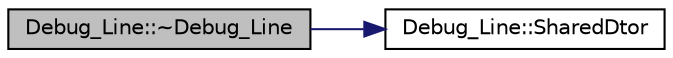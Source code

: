 digraph "Debug_Line::~Debug_Line"
{
 // INTERACTIVE_SVG=YES
  edge [fontname="Helvetica",fontsize="10",labelfontname="Helvetica",labelfontsize="10"];
  node [fontname="Helvetica",fontsize="10",shape=record];
  rankdir="LR";
  Node1 [label="Debug_Line::~Debug_Line",height=0.2,width=0.4,color="black", fillcolor="grey75", style="filled", fontcolor="black"];
  Node1 -> Node2 [color="midnightblue",fontsize="10",style="solid",fontname="Helvetica"];
  Node2 [label="Debug_Line::SharedDtor",height=0.2,width=0.4,color="black", fillcolor="white", style="filled",URL="$d0/d2a/class_debug___line.html#a411455cd798be36635e2f6f941bed554"];
}
